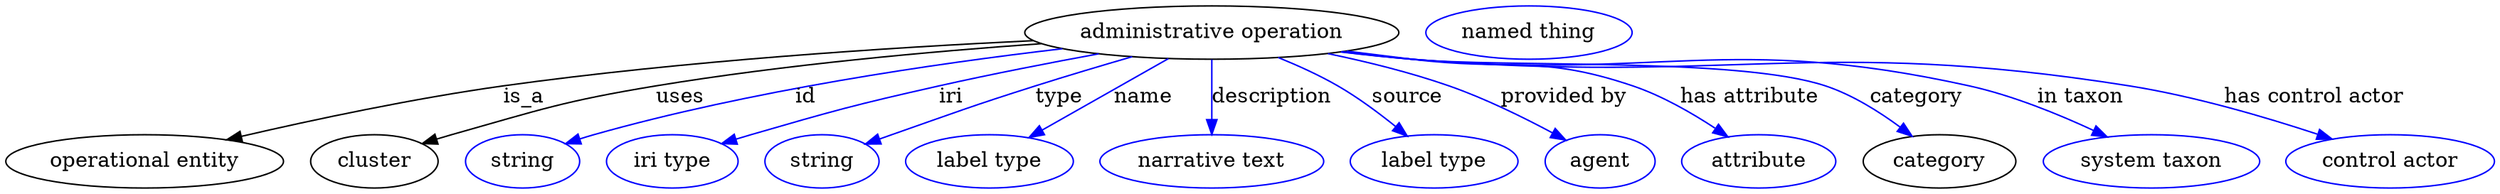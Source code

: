 digraph {
	graph [bb="0,0,1674.8,123"];
	node [label="\N"];
	"administrative operation"	[height=0.5,
		label="administrative operation",
		pos="811.59,105",
		width=3.5025];
	"operational entity"	[height=0.5,
		pos="93.592,18",
		width=2.5998];
	"administrative operation" -> "operational entity"	[label=is_a,
		lp="347.59,61.5",
		pos="e,148.52,32.605 691.3,99.601 594.35,94.997 454.72,85.977 333.59,69 273.78,60.617 206.53,46.164 158.47,34.947"];
	cluster	[height=0.5,
		pos="247.59,18",
		width=1.1916];
	"administrative operation" -> cluster	[label=uses,
		lp="453.09,61.5",
		pos="e,279.92,30.011 696.57,97.548 622.09,92.317 523.19,83.394 436.59,69 374.81,58.73 359.85,53.078 299.59,36 296.29,35.065 292.89,34.056 \
289.48,33.012"];
	id	[color=blue,
		height=0.5,
		label=string,
		pos="346.59,18",
		width=1.0652];
	"administrative operation" -> id	[color=blue,
		label=id,
		lp="537.59,61.5",
		pos="e,375.59,29.948 710.77,94.087 625.43,84.153 500.46,65.956 394.59,36 391.49,35.121 388.29,34.148 385.09,33.124",
		style=solid];
	iri	[color=blue,
		height=0.5,
		label="iri type",
		pos="447.59,18",
		width=1.2277];
	"administrative operation" -> iri	[color=blue,
		label=iri,
		lp="635.59,61.5",
		pos="e,481.22,29.865 734.81,90.603 701.71,84.517 662.64,76.914 627.59,69 571.12,56.251 557.22,52.03 501.59,36 498.08,34.988 494.45,33.911 \
490.81,32.81",
		style=solid];
	type	[color=blue,
		height=0.5,
		label=string,
		pos="548.59,18",
		width=1.0652];
	"administrative operation" -> type	[color=blue,
		label=type,
		lp="708.59,61.5",
		pos="e,577.89,29.697 757.84,88.707 737.36,82.745 713.84,75.735 692.59,69 649.18,55.239 638.56,51.079 595.59,36 592.91,35.057 590.14,34.077 \
587.35,33.084",
		style=solid];
	name	[color=blue,
		height=0.5,
		label="label type",
		pos="661.59,18",
		width=1.5707];
	"administrative operation" -> name	[color=blue,
		label=name,
		lp="765.59,61.5",
		pos="e,688.28,34.123 782.31,87.409 757.91,73.58 723.06,53.831 697.07,39.104",
		style=solid];
	description	[color=blue,
		height=0.5,
		label="narrative text",
		pos="811.59,18",
		width=2.0943];
	"administrative operation" -> description	[color=blue,
		label=description,
		lp="852.09,61.5",
		pos="e,811.59,36.175 811.59,86.799 811.59,75.163 811.59,59.548 811.59,46.237",
		style=solid];
	source	[color=blue,
		height=0.5,
		label="label type",
		pos="961.59,18",
		width=1.5707];
	"administrative operation" -> source	[color=blue,
		label=source,
		lp="943.59,61.5",
		pos="e,943.47,35.051 856.33,88.166 869.63,82.776 884.01,76.256 896.59,69 910.19,61.158 924.13,50.798 935.59,41.543",
		style=solid];
	"provided by"	[color=blue,
		height=0.5,
		label=agent,
		pos="1073.6,18",
		width=1.0291];
	"administrative operation" -> "provided by"	[color=blue,
		label="provided by",
		lp="1049.1,61.5",
		pos="e,1050.4,32.385 889.95,90.778 916.27,85.307 945.55,78.083 971.59,69 995.87,60.534 1021.9,47.726 1041.5,37.192",
		style=solid];
	"has attribute"	[color=blue,
		height=0.5,
		label=attribute,
		pos="1180.6,18",
		width=1.4443];
	"administrative operation" -> "has attribute"	[color=blue,
		label="has attribute",
		lp="1174.6,61.5",
		pos="e,1159.8,34.565 902.72,92.461 917.39,90.622 932.41,88.75 946.59,87 1012.8,78.833 1032.4,90.361 1095.6,69 1115.3,62.355 1135.3,50.793 \
1151.1,40.46",
		style=solid];
	category	[height=0.5,
		pos="1301.6,18",
		width=1.4263];
	"administrative operation" -> category	[color=blue,
		label=category,
		lp="1287.1,61.5",
		pos="e,1283.4,34.947 899.74,92.116 915.33,90.238 931.42,88.443 946.59,87 1008.4,81.116 1166.7,88.73 1225.6,69 1243.6,62.977 1261.4,51.604 \
1275.3,41.224",
		style=solid];
	"in taxon"	[color=blue,
		height=0.5,
		label="system taxon",
		pos="1443.6,18",
		width=2.022];
	"administrative operation" -> "in taxon"	[color=blue,
		label="in taxon",
		lp="1396.6,61.5",
		pos="e,1414.2,34.512 898.99,91.991 914.81,90.103 931.18,88.338 946.59,87 1113.3,72.538 1159.3,105.48 1322.6,69 1351.3,62.596 1381.8,49.92 \
1405,38.935",
		style=solid];
	"has control actor"	[color=blue,
		height=0.5,
		label="control actor",
		pos="1604.6,18",
		width=1.9498];
	"administrative operation" -> "has control actor"	[color=blue,
		label="has control actor",
		lp="1554.1,61.5",
		pos="e,1565.6,33.08 898.62,91.898 914.55,90.008 931.05,88.265 946.59,87 1160.7,69.564 1217.4,102.75 1429.6,69 1473,62.087 1521,47.9 1555.7,\
36.398",
		style=solid];
	"named thing_category"	[color=blue,
		height=0.5,
		label="named thing",
		pos="1025.6,105",
		width=1.9318];
}
